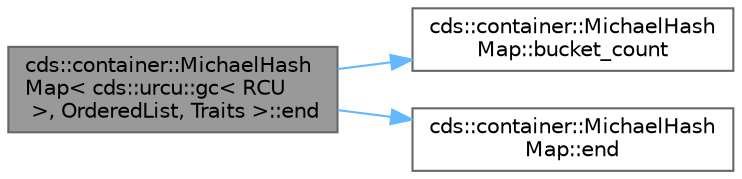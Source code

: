 digraph "cds::container::MichaelHashMap&lt; cds::urcu::gc&lt; RCU &gt;, OrderedList, Traits &gt;::end"
{
 // LATEX_PDF_SIZE
  bgcolor="transparent";
  edge [fontname=Helvetica,fontsize=10,labelfontname=Helvetica,labelfontsize=10];
  node [fontname=Helvetica,fontsize=10,shape=box,height=0.2,width=0.4];
  rankdir="LR";
  Node1 [id="Node000001",label="cds::container::MichaelHash\lMap\< cds::urcu::gc\< RCU\l \>, OrderedList, Traits \>::end",height=0.2,width=0.4,color="gray40", fillcolor="grey60", style="filled", fontcolor="black",tooltip="Returns an iterator that addresses the location succeeding the last element in a map"];
  Node1 -> Node2 [id="edge1_Node000001_Node000002",color="steelblue1",style="solid",tooltip=" "];
  Node2 [id="Node000002",label="cds::container::MichaelHash\lMap::bucket_count",height=0.2,width=0.4,color="grey40", fillcolor="white", style="filled",URL="$classcds_1_1container_1_1_michael_hash_map.html#a55f68b08fea369b06efc74dfc6c35acf",tooltip="Returns the size of hash table"];
  Node1 -> Node3 [id="edge2_Node000001_Node000003",color="steelblue1",style="solid",tooltip=" "];
  Node3 [id="Node000003",label="cds::container::MichaelHash\lMap::end",height=0.2,width=0.4,color="grey40", fillcolor="white", style="filled",URL="$classcds_1_1container_1_1_michael_hash_map.html#a6d2ff57ccf188ead667fdf511f89adf5",tooltip="Returns an iterator that addresses the location succeeding the last element in a map"];
}

